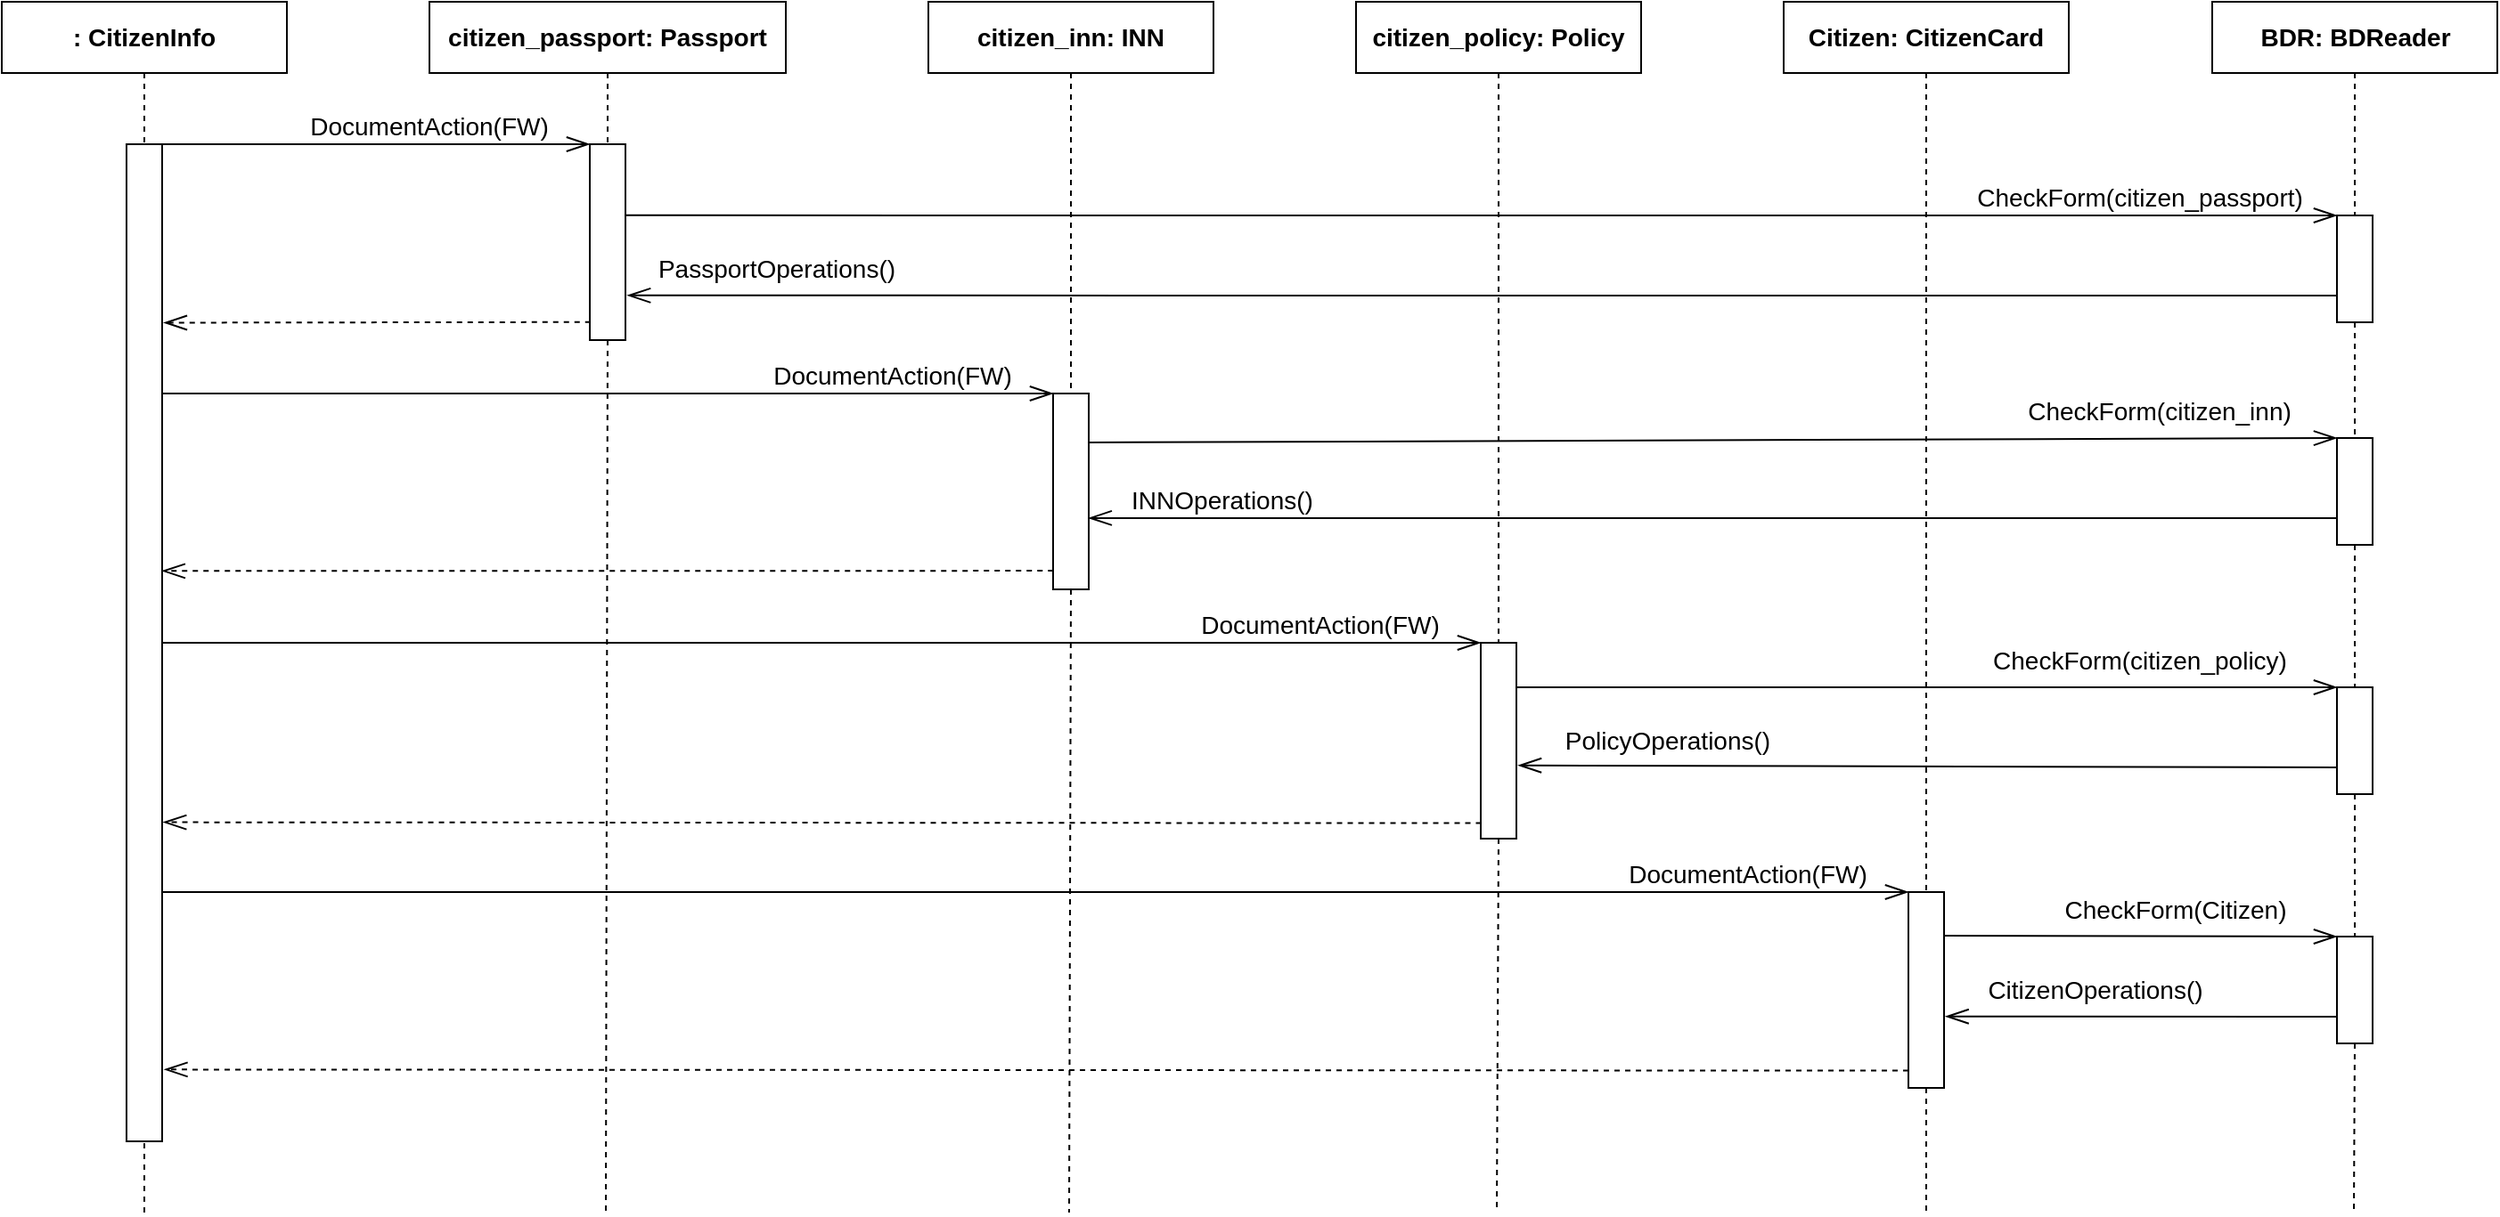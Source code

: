 <mxfile version="13.0.6" type="device"><diagram id="JA9CWm5-f7rBTRw4oUlK" name="Page-1"><mxGraphModel dx="2076" dy="1160" grid="1" gridSize="10" guides="1" tooltips="1" connect="1" arrows="1" fold="1" page="1" pageScale="1" pageWidth="827" pageHeight="1169" math="0" shadow="0"><root><mxCell id="0"/><mxCell id="1" parent="0"/><mxCell id="Qz91TZKWlakzznDJDJa0-1" value="Citizen: CitizenCard" style="rounded=0;whiteSpace=wrap;html=1;fontStyle=1;fontSize=14;" vertex="1" parent="1"><mxGeometry x="1000" y="160" width="160" height="40" as="geometry"/></mxCell><mxCell id="Qz91TZKWlakzznDJDJa0-2" value=":&amp;nbsp;CitizenInfo" style="rounded=0;whiteSpace=wrap;html=1;fontStyle=1;fontSize=14;" vertex="1" parent="1"><mxGeometry y="160" width="160" height="40" as="geometry"/></mxCell><mxCell id="Qz91TZKWlakzznDJDJa0-3" value="citizen_passport: Passport" style="rounded=0;whiteSpace=wrap;html=1;fontStyle=1;fontSize=14;" vertex="1" parent="1"><mxGeometry x="240" y="160" width="200" height="40" as="geometry"/></mxCell><mxCell id="Qz91TZKWlakzznDJDJa0-4" value="citizen_inn: INN" style="rounded=0;whiteSpace=wrap;html=1;fontStyle=1;fontSize=14;" vertex="1" parent="1"><mxGeometry x="520" y="160" width="160" height="40" as="geometry"/></mxCell><mxCell id="Qz91TZKWlakzznDJDJa0-6" value="citizen_policy: Policy" style="rounded=0;whiteSpace=wrap;html=1;fontStyle=1;fontSize=14;" vertex="1" parent="1"><mxGeometry x="760" y="160" width="160" height="40" as="geometry"/></mxCell><mxCell id="Qz91TZKWlakzznDJDJa0-7" value="" style="endArrow=none;dashed=1;html=1;fontSize=14;exitX=0.5;exitY=1;exitDx=0;exitDy=0;" edge="1" parent="1" source="Qz91TZKWlakzznDJDJa0-2" target="Qz91TZKWlakzznDJDJa0-8"><mxGeometry width="50" height="50" relative="1" as="geometry"><mxPoint x="300" y="290" as="sourcePoint"/><mxPoint x="80" y="240" as="targetPoint"/></mxGeometry></mxCell><mxCell id="Qz91TZKWlakzznDJDJa0-8" value="" style="rounded=0;whiteSpace=wrap;html=1;" vertex="1" parent="1"><mxGeometry x="70" y="240" width="20" height="560" as="geometry"/></mxCell><mxCell id="Qz91TZKWlakzznDJDJa0-9" value="" style="endArrow=none;dashed=1;html=1;fontSize=14;exitX=0.5;exitY=1;exitDx=0;exitDy=0;" edge="1" parent="1" target="Qz91TZKWlakzznDJDJa0-10" source="Qz91TZKWlakzznDJDJa0-3"><mxGeometry width="50" height="50" relative="1" as="geometry"><mxPoint x="320" y="210" as="sourcePoint"/><mxPoint x="320" y="240" as="targetPoint"/></mxGeometry></mxCell><mxCell id="Qz91TZKWlakzznDJDJa0-10" value="" style="rounded=0;whiteSpace=wrap;html=1;" vertex="1" parent="1"><mxGeometry x="330" y="240" width="20" height="110" as="geometry"/></mxCell><mxCell id="Qz91TZKWlakzznDJDJa0-11" value="" style="endArrow=openThin;html=1;fontSize=14;exitX=1;exitY=0;exitDx=0;exitDy=0;entryX=0;entryY=0;entryDx=0;entryDy=0;endFill=0;endSize=11;" edge="1" parent="1" source="Qz91TZKWlakzznDJDJa0-8" target="Qz91TZKWlakzznDJDJa0-10"><mxGeometry width="50" height="50" relative="1" as="geometry"><mxPoint x="230" y="300" as="sourcePoint"/><mxPoint x="280" y="250" as="targetPoint"/></mxGeometry></mxCell><mxCell id="Qz91TZKWlakzznDJDJa0-12" value="DocumentAction(FW)" style="text;html=1;strokeColor=none;fillColor=none;align=center;verticalAlign=middle;whiteSpace=wrap;rounded=0;fontSize=14;" vertex="1" parent="1"><mxGeometry x="170" y="220" width="140" height="20" as="geometry"/></mxCell><mxCell id="Qz91TZKWlakzznDJDJa0-13" value="BDR: BDReader" style="rounded=0;whiteSpace=wrap;html=1;fontStyle=1;fontSize=14;" vertex="1" parent="1"><mxGeometry x="1240.5" y="160" width="160" height="40" as="geometry"/></mxCell><mxCell id="Qz91TZKWlakzznDJDJa0-14" value="" style="endArrow=openThin;html=1;fontSize=14;endFill=0;endSize=11;entryX=0;entryY=0;entryDx=0;entryDy=0;exitX=0.995;exitY=0.363;exitDx=0;exitDy=0;exitPerimeter=0;" edge="1" parent="1" source="Qz91TZKWlakzznDJDJa0-10" target="Qz91TZKWlakzznDJDJa0-15"><mxGeometry width="50" height="50" relative="1" as="geometry"><mxPoint x="370" y="280" as="sourcePoint"/><mxPoint x="1280" y="280" as="targetPoint"/></mxGeometry></mxCell><mxCell id="Qz91TZKWlakzznDJDJa0-15" value="" style="rounded=0;whiteSpace=wrap;html=1;" vertex="1" parent="1"><mxGeometry x="1310.5" y="280" width="20" height="60" as="geometry"/></mxCell><mxCell id="Qz91TZKWlakzznDJDJa0-16" value="" style="endArrow=none;dashed=1;html=1;fontSize=14;exitX=0.5;exitY=1;exitDx=0;exitDy=0;entryX=0.5;entryY=0;entryDx=0;entryDy=0;" edge="1" parent="1" source="Qz91TZKWlakzznDJDJa0-13" target="Qz91TZKWlakzznDJDJa0-15"><mxGeometry width="50" height="50" relative="1" as="geometry"><mxPoint x="350" y="210.0" as="sourcePoint"/><mxPoint x="1321" y="270" as="targetPoint"/></mxGeometry></mxCell><mxCell id="Qz91TZKWlakzznDJDJa0-17" value="CheckForm(citizen_passport)" style="text;html=1;strokeColor=none;fillColor=none;align=center;verticalAlign=middle;whiteSpace=wrap;rounded=0;fontSize=14;" vertex="1" parent="1"><mxGeometry x="1100" y="260" width="200" height="20" as="geometry"/></mxCell><mxCell id="Qz91TZKWlakzznDJDJa0-23" value="" style="endArrow=none;dashed=1;html=1;fontSize=14;entryX=0.5;entryY=0;entryDx=0;entryDy=0;exitX=0.5;exitY=1;exitDx=0;exitDy=0;" edge="1" parent="1" source="Qz91TZKWlakzznDJDJa0-4" target="Qz91TZKWlakzznDJDJa0-30"><mxGeometry width="50" height="50" relative="1" as="geometry"><mxPoint x="600" y="230" as="sourcePoint"/><mxPoint x="600" y="360" as="targetPoint"/></mxGeometry></mxCell><mxCell id="Qz91TZKWlakzznDJDJa0-24" value="" style="endArrow=openThin;html=1;fontSize=14;endFill=0;endSize=11;exitX=0;exitY=0.75;exitDx=0;exitDy=0;entryX=1.053;entryY=0.772;entryDx=0;entryDy=0;entryPerimeter=0;" edge="1" parent="1" source="Qz91TZKWlakzznDJDJa0-15" target="Qz91TZKWlakzznDJDJa0-10"><mxGeometry width="50" height="50" relative="1" as="geometry"><mxPoint x="1300" y="340" as="sourcePoint"/><mxPoint x="360" y="325" as="targetPoint"/></mxGeometry></mxCell><mxCell id="Qz91TZKWlakzznDJDJa0-25" value="PassportOperations()" style="text;html=1;strokeColor=none;fillColor=none;align=center;verticalAlign=middle;whiteSpace=wrap;rounded=0;fontSize=14;" vertex="1" parent="1"><mxGeometry x="360" y="300" width="150" height="20" as="geometry"/></mxCell><mxCell id="Qz91TZKWlakzznDJDJa0-26" value="" style="endArrow=openThin;html=1;fontSize=14;endFill=0;endSize=11;dashed=1;exitX=0.019;exitY=0.908;exitDx=0;exitDy=0;exitPerimeter=0;entryX=1.047;entryY=0.179;entryDx=0;entryDy=0;entryPerimeter=0;" edge="1" parent="1" source="Qz91TZKWlakzznDJDJa0-10" target="Qz91TZKWlakzznDJDJa0-8"><mxGeometry width="50" height="50" relative="1" as="geometry"><mxPoint x="320" y="340" as="sourcePoint"/><mxPoint x="100" y="340" as="targetPoint"/></mxGeometry></mxCell><mxCell id="Qz91TZKWlakzznDJDJa0-27" value="" style="endArrow=none;dashed=1;html=1;fontSize=14;exitX=0.5;exitY=1;exitDx=0;exitDy=0;" edge="1" parent="1" source="Qz91TZKWlakzznDJDJa0-10"><mxGeometry width="50" height="50" relative="1" as="geometry"><mxPoint x="339" y="370" as="sourcePoint"/><mxPoint x="339" y="840" as="targetPoint"/></mxGeometry></mxCell><mxCell id="Qz91TZKWlakzznDJDJa0-29" value="" style="endArrow=openThin;html=1;fontSize=14;exitX=1;exitY=0.25;exitDx=0;exitDy=0;endFill=0;endSize=11;entryX=0;entryY=0;entryDx=0;entryDy=0;" edge="1" parent="1" source="Qz91TZKWlakzznDJDJa0-8" target="Qz91TZKWlakzznDJDJa0-30"><mxGeometry width="50" height="50" relative="1" as="geometry"><mxPoint x="100" y="380.0" as="sourcePoint"/><mxPoint x="380" y="380" as="targetPoint"/></mxGeometry></mxCell><mxCell id="Qz91TZKWlakzznDJDJa0-30" value="" style="rounded=0;whiteSpace=wrap;html=1;" vertex="1" parent="1"><mxGeometry x="590" y="380" width="20" height="110" as="geometry"/></mxCell><mxCell id="Qz91TZKWlakzznDJDJa0-31" value="DocumentAction(FW)" style="text;html=1;strokeColor=none;fillColor=none;align=center;verticalAlign=middle;whiteSpace=wrap;rounded=0;fontSize=14;" vertex="1" parent="1"><mxGeometry x="430" y="360" width="140" height="20" as="geometry"/></mxCell><mxCell id="Qz91TZKWlakzznDJDJa0-32" value="" style="endArrow=openThin;html=1;fontSize=14;endFill=0;endSize=11;exitX=1;exitY=0.25;exitDx=0;exitDy=0;entryX=0;entryY=0;entryDx=0;entryDy=0;" edge="1" parent="1" source="Qz91TZKWlakzznDJDJa0-30" target="Qz91TZKWlakzznDJDJa0-33"><mxGeometry width="50" height="50" relative="1" as="geometry"><mxPoint x="620.0" y="400.0" as="sourcePoint"/><mxPoint x="1110" y="408" as="targetPoint"/></mxGeometry></mxCell><mxCell id="Qz91TZKWlakzznDJDJa0-33" value="" style="rounded=0;whiteSpace=wrap;html=1;" vertex="1" parent="1"><mxGeometry x="1310.5" y="405" width="20" height="60" as="geometry"/></mxCell><mxCell id="Qz91TZKWlakzznDJDJa0-34" value="CheckForm(citizen_inn)" style="text;html=1;strokeColor=none;fillColor=none;align=center;verticalAlign=middle;whiteSpace=wrap;rounded=0;fontSize=14;" vertex="1" parent="1"><mxGeometry x="1110.5" y="380" width="200" height="20" as="geometry"/></mxCell><mxCell id="Qz91TZKWlakzznDJDJa0-35" value="" style="endArrow=openThin;html=1;fontSize=14;endFill=0;endSize=11;exitX=0;exitY=0.75;exitDx=0;exitDy=0;entryX=0.994;entryY=0.636;entryDx=0;entryDy=0;entryPerimeter=0;" edge="1" parent="1" source="Qz91TZKWlakzznDJDJa0-33" target="Qz91TZKWlakzznDJDJa0-30"><mxGeometry width="50" height="50" relative="1" as="geometry"><mxPoint x="1589.44" y="464.08" as="sourcePoint"/><mxPoint x="640" y="450" as="targetPoint"/></mxGeometry></mxCell><mxCell id="Qz91TZKWlakzznDJDJa0-36" value="INNOperations()" style="text;html=1;strokeColor=none;fillColor=none;align=center;verticalAlign=middle;whiteSpace=wrap;rounded=0;fontSize=14;" vertex="1" parent="1"><mxGeometry x="610" y="430.0" width="150" height="20" as="geometry"/></mxCell><mxCell id="Qz91TZKWlakzznDJDJa0-37" value="" style="endArrow=openThin;html=1;fontSize=14;endFill=0;endSize=11;dashed=1;exitX=0.006;exitY=0.905;exitDx=0;exitDy=0;exitPerimeter=0;entryX=0.995;entryY=0.428;entryDx=0;entryDy=0;entryPerimeter=0;" edge="1" parent="1" source="Qz91TZKWlakzznDJDJa0-30" target="Qz91TZKWlakzznDJDJa0-8"><mxGeometry width="50" height="50" relative="1" as="geometry"><mxPoint x="580.38" y="480" as="sourcePoint"/><mxPoint x="100" y="480" as="targetPoint"/></mxGeometry></mxCell><mxCell id="Qz91TZKWlakzznDJDJa0-38" value="" style="endArrow=none;dashed=1;html=1;fontSize=14;exitX=0.5;exitY=1;exitDx=0;exitDy=0;" edge="1" parent="1" source="Qz91TZKWlakzznDJDJa0-30"><mxGeometry width="50" height="50" relative="1" as="geometry"><mxPoint x="600.41" y="530" as="sourcePoint"/><mxPoint x="599" y="840" as="targetPoint"/></mxGeometry></mxCell><mxCell id="Qz91TZKWlakzznDJDJa0-39" value="" style="rounded=0;whiteSpace=wrap;html=1;" vertex="1" parent="1"><mxGeometry x="830" y="520" width="20" height="110" as="geometry"/></mxCell><mxCell id="Qz91TZKWlakzznDJDJa0-40" value="" style="endArrow=none;dashed=1;html=1;fontSize=14;entryX=0.5;entryY=0;entryDx=0;entryDy=0;exitX=0.5;exitY=1;exitDx=0;exitDy=0;" edge="1" parent="1" source="Qz91TZKWlakzznDJDJa0-6" target="Qz91TZKWlakzznDJDJa0-39"><mxGeometry width="50" height="50" relative="1" as="geometry"><mxPoint x="839.58" y="220" as="sourcePoint"/><mxPoint x="839.58" y="400" as="targetPoint"/></mxGeometry></mxCell><mxCell id="Qz91TZKWlakzznDJDJa0-41" value="" style="endArrow=openThin;html=1;fontSize=14;endFill=0;endSize=11;entryX=0;entryY=0;entryDx=0;entryDy=0;exitX=1;exitY=0.5;exitDx=0;exitDy=0;" edge="1" parent="1" source="Qz91TZKWlakzznDJDJa0-8" target="Qz91TZKWlakzznDJDJa0-39"><mxGeometry width="50" height="50" relative="1" as="geometry"><mxPoint x="100" y="520" as="sourcePoint"/><mxPoint x="820" y="520" as="targetPoint"/></mxGeometry></mxCell><mxCell id="Qz91TZKWlakzznDJDJa0-42" value="DocumentAction(FW)" style="text;html=1;strokeColor=none;fillColor=none;align=center;verticalAlign=middle;whiteSpace=wrap;rounded=0;fontSize=14;" vertex="1" parent="1"><mxGeometry x="670" y="500" width="140" height="20" as="geometry"/></mxCell><mxCell id="Qz91TZKWlakzznDJDJa0-43" value="" style="rounded=0;whiteSpace=wrap;html=1;" vertex="1" parent="1"><mxGeometry x="1310.5" y="545" width="20" height="60" as="geometry"/></mxCell><mxCell id="Qz91TZKWlakzznDJDJa0-44" value="" style="endArrow=openThin;html=1;fontSize=14;endFill=0;endSize=11;entryX=0;entryY=0;entryDx=0;entryDy=0;exitX=1;exitY=0.227;exitDx=0;exitDy=0;exitPerimeter=0;" edge="1" parent="1" source="Qz91TZKWlakzznDJDJa0-39" target="Qz91TZKWlakzznDJDJa0-43"><mxGeometry width="50" height="50" relative="1" as="geometry"><mxPoint x="860" y="545" as="sourcePoint"/><mxPoint x="1300" y="548" as="targetPoint"/></mxGeometry></mxCell><mxCell id="Qz91TZKWlakzznDJDJa0-45" value="CheckForm(citizen_policy)" style="text;html=1;strokeColor=none;fillColor=none;align=center;verticalAlign=middle;whiteSpace=wrap;rounded=0;fontSize=14;" vertex="1" parent="1"><mxGeometry x="1100" y="520" width="200" height="20" as="geometry"/></mxCell><mxCell id="Qz91TZKWlakzznDJDJa0-46" value="" style="endArrow=openThin;html=1;fontSize=14;endFill=0;endSize=11;exitX=0;exitY=0.75;exitDx=0;exitDy=0;entryX=1.05;entryY=0.626;entryDx=0;entryDy=0;entryPerimeter=0;" edge="1" parent="1" source="Qz91TZKWlakzznDJDJa0-43" target="Qz91TZKWlakzznDJDJa0-39"><mxGeometry width="50" height="50" relative="1" as="geometry"><mxPoint x="1320.5" y="620.04" as="sourcePoint"/><mxPoint x="870" y="590" as="targetPoint"/></mxGeometry></mxCell><mxCell id="Qz91TZKWlakzznDJDJa0-47" value="PolicyOperations()" style="text;html=1;strokeColor=none;fillColor=none;align=center;verticalAlign=middle;whiteSpace=wrap;rounded=0;fontSize=14;" vertex="1" parent="1"><mxGeometry x="860" y="565" width="150" height="20" as="geometry"/></mxCell><mxCell id="Qz91TZKWlakzznDJDJa0-48" value="" style="endArrow=none;dashed=1;html=1;fontSize=14;entryX=0.5;entryY=0;entryDx=0;entryDy=0;exitX=0.5;exitY=1;exitDx=0;exitDy=0;" edge="1" parent="1" source="Qz91TZKWlakzznDJDJa0-15" target="Qz91TZKWlakzznDJDJa0-33"><mxGeometry width="50" height="50" relative="1" as="geometry"><mxPoint x="1319.67" y="350" as="sourcePoint"/><mxPoint x="1319.67" y="530" as="targetPoint"/></mxGeometry></mxCell><mxCell id="Qz91TZKWlakzznDJDJa0-49" value="" style="endArrow=none;dashed=1;html=1;fontSize=14;exitX=0.5;exitY=1;exitDx=0;exitDy=0;entryX=0.5;entryY=0;entryDx=0;entryDy=0;" edge="1" parent="1" source="Qz91TZKWlakzznDJDJa0-33" target="Qz91TZKWlakzznDJDJa0-43"><mxGeometry width="50" height="50" relative="1" as="geometry"><mxPoint x="1320.26" y="480" as="sourcePoint"/><mxPoint x="1320" y="530" as="targetPoint"/></mxGeometry></mxCell><mxCell id="Qz91TZKWlakzznDJDJa0-50" value="" style="endArrow=openThin;html=1;fontSize=14;endFill=0;endSize=11;dashed=1;exitX=0.013;exitY=0.921;exitDx=0;exitDy=0;exitPerimeter=0;entryX=1.03;entryY=0.68;entryDx=0;entryDy=0;entryPerimeter=0;" edge="1" parent="1" source="Qz91TZKWlakzznDJDJa0-39" target="Qz91TZKWlakzznDJDJa0-8"><mxGeometry width="50" height="50" relative="1" as="geometry"><mxPoint x="820" y="620" as="sourcePoint"/><mxPoint x="100" y="621" as="targetPoint"/></mxGeometry></mxCell><mxCell id="Qz91TZKWlakzznDJDJa0-51" value="" style="endArrow=none;dashed=1;html=1;fontSize=14;exitX=0.5;exitY=1;exitDx=0;exitDy=0;entryX=0.5;entryY=0;entryDx=0;entryDy=0;" edge="1" parent="1" source="Qz91TZKWlakzznDJDJa0-1" target="Qz91TZKWlakzznDJDJa0-52"><mxGeometry width="50" height="50" relative="1" as="geometry"><mxPoint x="1079.5" y="230" as="sourcePoint"/><mxPoint x="1080" y="630" as="targetPoint"/></mxGeometry></mxCell><mxCell id="Qz91TZKWlakzznDJDJa0-52" value="" style="rounded=0;whiteSpace=wrap;html=1;" vertex="1" parent="1"><mxGeometry x="1070" y="660" width="20" height="110" as="geometry"/></mxCell><mxCell id="Qz91TZKWlakzznDJDJa0-53" value="" style="endArrow=openThin;html=1;fontSize=14;endFill=0;endSize=11;entryX=0;entryY=0;entryDx=0;entryDy=0;exitX=1;exitY=0.75;exitDx=0;exitDy=0;" edge="1" parent="1" source="Qz91TZKWlakzznDJDJa0-8" target="Qz91TZKWlakzznDJDJa0-52"><mxGeometry width="50" height="50" relative="1" as="geometry"><mxPoint x="100" y="660" as="sourcePoint"/><mxPoint x="920" y="660" as="targetPoint"/></mxGeometry></mxCell><mxCell id="Qz91TZKWlakzznDJDJa0-54" value="" style="endArrow=none;dashed=1;html=1;fontSize=14;exitX=0.5;exitY=1;exitDx=0;exitDy=0;" edge="1" parent="1" source="Qz91TZKWlakzznDJDJa0-39"><mxGeometry width="50" height="50" relative="1" as="geometry"><mxPoint x="839" y="640" as="sourcePoint"/><mxPoint x="839" y="840" as="targetPoint"/></mxGeometry></mxCell><mxCell id="Qz91TZKWlakzznDJDJa0-55" value="" style="rounded=0;whiteSpace=wrap;html=1;" vertex="1" parent="1"><mxGeometry x="1310.5" y="685" width="20" height="60" as="geometry"/></mxCell><mxCell id="Qz91TZKWlakzznDJDJa0-56" value="" style="endArrow=openThin;html=1;fontSize=14;endFill=0;endSize=11;entryX=0;entryY=0;entryDx=0;entryDy=0;exitX=0.978;exitY=0.223;exitDx=0;exitDy=0;exitPerimeter=0;" edge="1" parent="1" source="Qz91TZKWlakzznDJDJa0-52" target="Qz91TZKWlakzznDJDJa0-55"><mxGeometry width="50" height="50" relative="1" as="geometry"><mxPoint x="1130" y="685" as="sourcePoint"/><mxPoint x="1290" y="688" as="targetPoint"/></mxGeometry></mxCell><mxCell id="Qz91TZKWlakzznDJDJa0-58" value="" style="endArrow=none;dashed=1;html=1;fontSize=14;exitX=0.5;exitY=1;exitDx=0;exitDy=0;entryX=0.5;entryY=0;entryDx=0;entryDy=0;" edge="1" parent="1" source="Qz91TZKWlakzznDJDJa0-43" target="Qz91TZKWlakzznDJDJa0-55"><mxGeometry width="50" height="50" relative="1" as="geometry"><mxPoint x="1319.79" y="620" as="sourcePoint"/><mxPoint x="1320" y="670" as="targetPoint"/></mxGeometry></mxCell><mxCell id="Qz91TZKWlakzznDJDJa0-59" value="" style="endArrow=none;dashed=1;html=1;fontSize=14;exitX=0.5;exitY=1;exitDx=0;exitDy=0;" edge="1" parent="1" source="Qz91TZKWlakzznDJDJa0-55"><mxGeometry width="50" height="50" relative="1" as="geometry"><mxPoint x="1320" y="760" as="sourcePoint"/><mxPoint x="1320" y="840" as="targetPoint"/></mxGeometry></mxCell><mxCell id="Qz91TZKWlakzznDJDJa0-60" value="" style="endArrow=openThin;html=1;fontSize=14;endFill=0;endSize=11;exitX=0;exitY=0.75;exitDx=0;exitDy=0;entryX=1.04;entryY=0.635;entryDx=0;entryDy=0;entryPerimeter=0;" edge="1" parent="1" source="Qz91TZKWlakzznDJDJa0-55" target="Qz91TZKWlakzznDJDJa0-52"><mxGeometry width="50" height="50" relative="1" as="geometry"><mxPoint x="1300" y="741.14" as="sourcePoint"/><mxPoint x="1100" y="730" as="targetPoint"/></mxGeometry></mxCell><mxCell id="Qz91TZKWlakzznDJDJa0-61" value="CheckForm(Citizen)" style="text;html=1;strokeColor=none;fillColor=none;align=center;verticalAlign=middle;whiteSpace=wrap;rounded=0;fontSize=14;" vertex="1" parent="1"><mxGeometry x="1120" y="660" width="200" height="20" as="geometry"/></mxCell><mxCell id="Qz91TZKWlakzznDJDJa0-62" value="DocumentAction(FW)" style="text;html=1;strokeColor=none;fillColor=none;align=center;verticalAlign=middle;whiteSpace=wrap;rounded=0;fontSize=14;" vertex="1" parent="1"><mxGeometry x="910" y="640" width="140" height="20" as="geometry"/></mxCell><mxCell id="Qz91TZKWlakzznDJDJa0-63" value="CitizenOperations()" style="text;html=1;strokeColor=none;fillColor=none;align=center;verticalAlign=middle;whiteSpace=wrap;rounded=0;fontSize=14;" vertex="1" parent="1"><mxGeometry x="1100" y="705" width="150" height="20" as="geometry"/></mxCell><mxCell id="Qz91TZKWlakzznDJDJa0-64" value="" style="endArrow=openThin;html=1;fontSize=14;endFill=0;endSize=11;dashed=1;exitX=0.013;exitY=0.921;exitDx=0;exitDy=0;exitPerimeter=0;entryX=1.062;entryY=0.928;entryDx=0;entryDy=0;entryPerimeter=0;" edge="1" parent="1" target="Qz91TZKWlakzznDJDJa0-8"><mxGeometry width="50" height="50" relative="1" as="geometry"><mxPoint x="1070.0" y="760.31" as="sourcePoint"/><mxPoint x="120" y="760" as="targetPoint"/></mxGeometry></mxCell><mxCell id="Qz91TZKWlakzznDJDJa0-65" value="" style="endArrow=none;dashed=1;html=1;fontSize=14;entryX=0.5;entryY=1;entryDx=0;entryDy=0;" edge="1" parent="1" target="Qz91TZKWlakzznDJDJa0-8"><mxGeometry width="50" height="50" relative="1" as="geometry"><mxPoint x="80" y="840" as="sourcePoint"/><mxPoint x="80" y="810" as="targetPoint"/></mxGeometry></mxCell><mxCell id="Qz91TZKWlakzznDJDJa0-66" value="" style="endArrow=none;dashed=1;html=1;fontSize=14;exitX=0.5;exitY=1;exitDx=0;exitDy=0;" edge="1" parent="1" source="Qz91TZKWlakzznDJDJa0-52"><mxGeometry width="50" height="50" relative="1" as="geometry"><mxPoint x="1080" y="790" as="sourcePoint"/><mxPoint x="1080" y="840" as="targetPoint"/></mxGeometry></mxCell></root></mxGraphModel></diagram></mxfile>